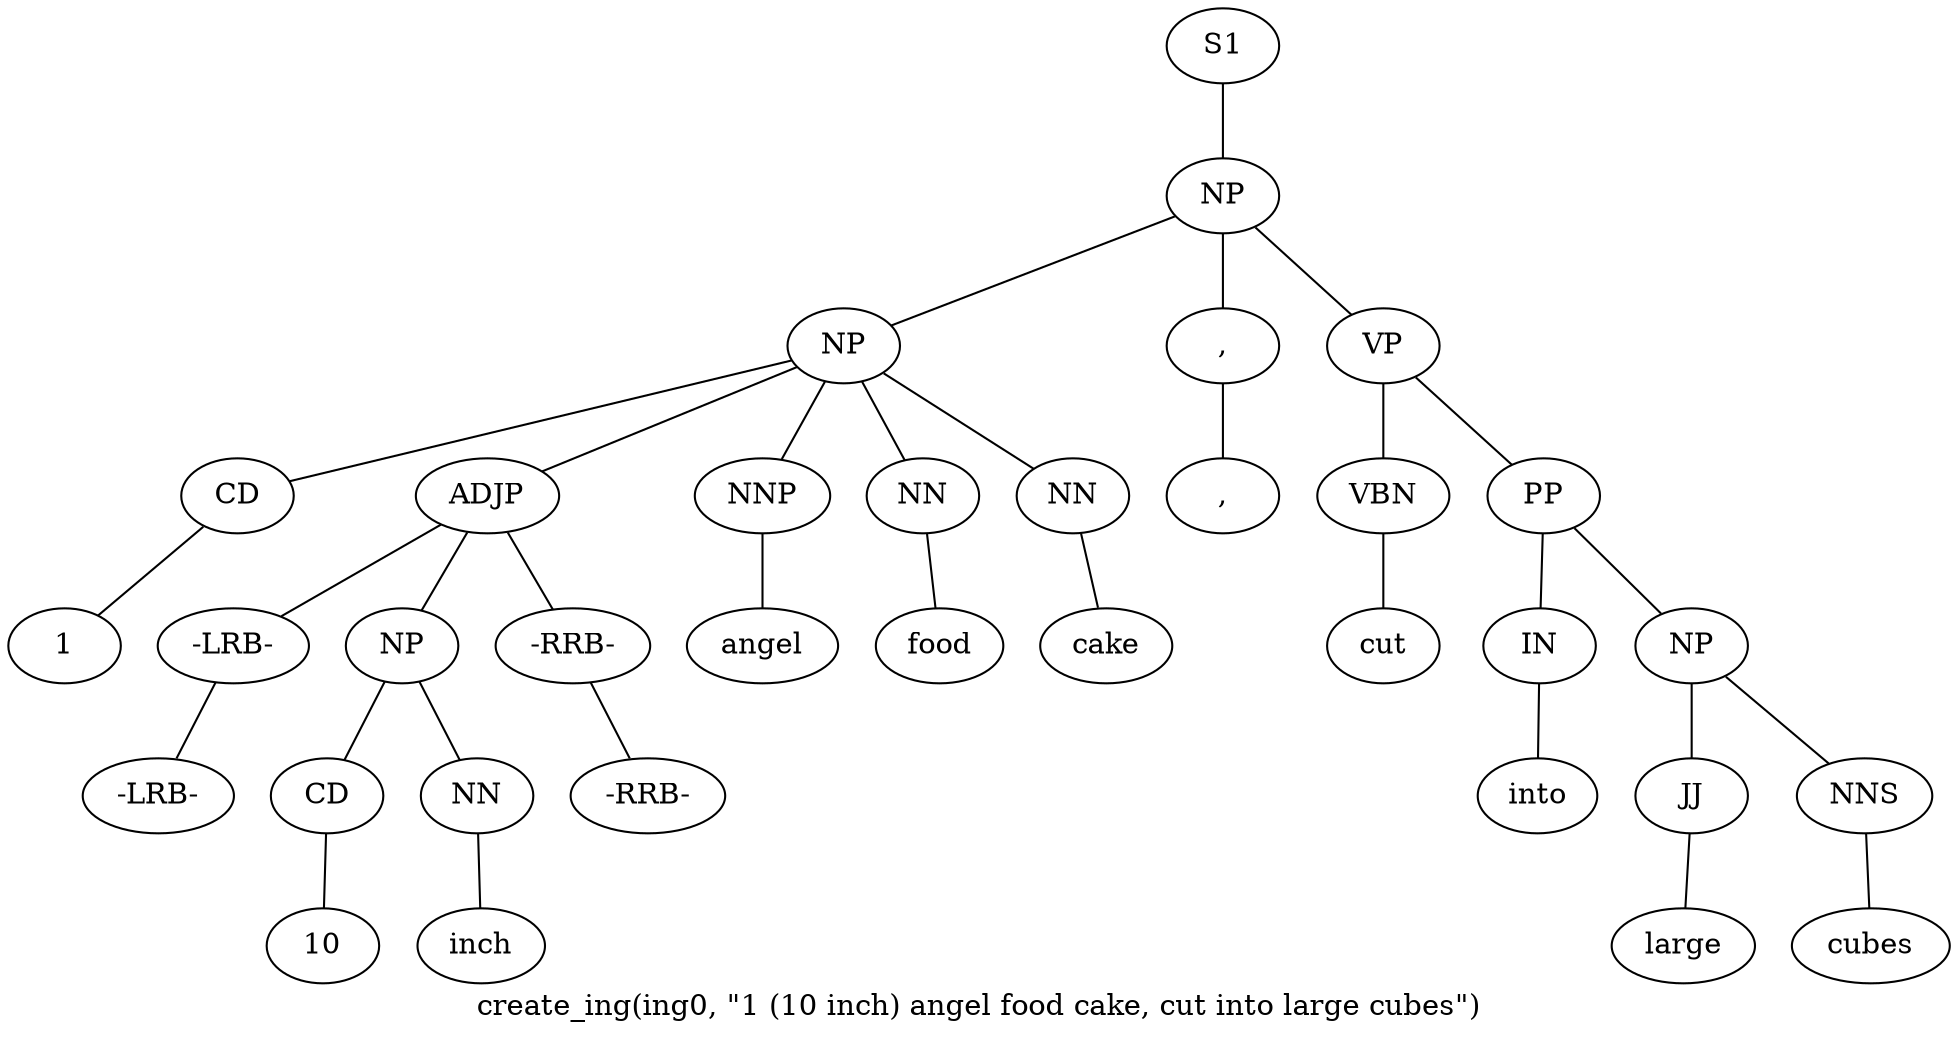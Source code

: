 graph SyntaxGraph {
	label = "create_ing(ing0, \"1 (10 inch) angel food cake, cut into large cubes\")";
	Node0 [label="S1"];
	Node1 [label="NP"];
	Node2 [label="NP"];
	Node3 [label="CD"];
	Node4 [label="1"];
	Node5 [label="ADJP"];
	Node6 [label="-LRB-"];
	Node7 [label="-LRB-"];
	Node8 [label="NP"];
	Node9 [label="CD"];
	Node10 [label="10"];
	Node11 [label="NN"];
	Node12 [label="inch"];
	Node13 [label="-RRB-"];
	Node14 [label="-RRB-"];
	Node15 [label="NNP"];
	Node16 [label="angel"];
	Node17 [label="NN"];
	Node18 [label="food"];
	Node19 [label="NN"];
	Node20 [label="cake"];
	Node21 [label=","];
	Node22 [label=","];
	Node23 [label="VP"];
	Node24 [label="VBN"];
	Node25 [label="cut"];
	Node26 [label="PP"];
	Node27 [label="IN"];
	Node28 [label="into"];
	Node29 [label="NP"];
	Node30 [label="JJ"];
	Node31 [label="large"];
	Node32 [label="NNS"];
	Node33 [label="cubes"];

	Node0 -- Node1;
	Node1 -- Node2;
	Node1 -- Node21;
	Node1 -- Node23;
	Node2 -- Node3;
	Node2 -- Node5;
	Node2 -- Node15;
	Node2 -- Node17;
	Node2 -- Node19;
	Node3 -- Node4;
	Node5 -- Node6;
	Node5 -- Node8;
	Node5 -- Node13;
	Node6 -- Node7;
	Node8 -- Node9;
	Node8 -- Node11;
	Node9 -- Node10;
	Node11 -- Node12;
	Node13 -- Node14;
	Node15 -- Node16;
	Node17 -- Node18;
	Node19 -- Node20;
	Node21 -- Node22;
	Node23 -- Node24;
	Node23 -- Node26;
	Node24 -- Node25;
	Node26 -- Node27;
	Node26 -- Node29;
	Node27 -- Node28;
	Node29 -- Node30;
	Node29 -- Node32;
	Node30 -- Node31;
	Node32 -- Node33;
}